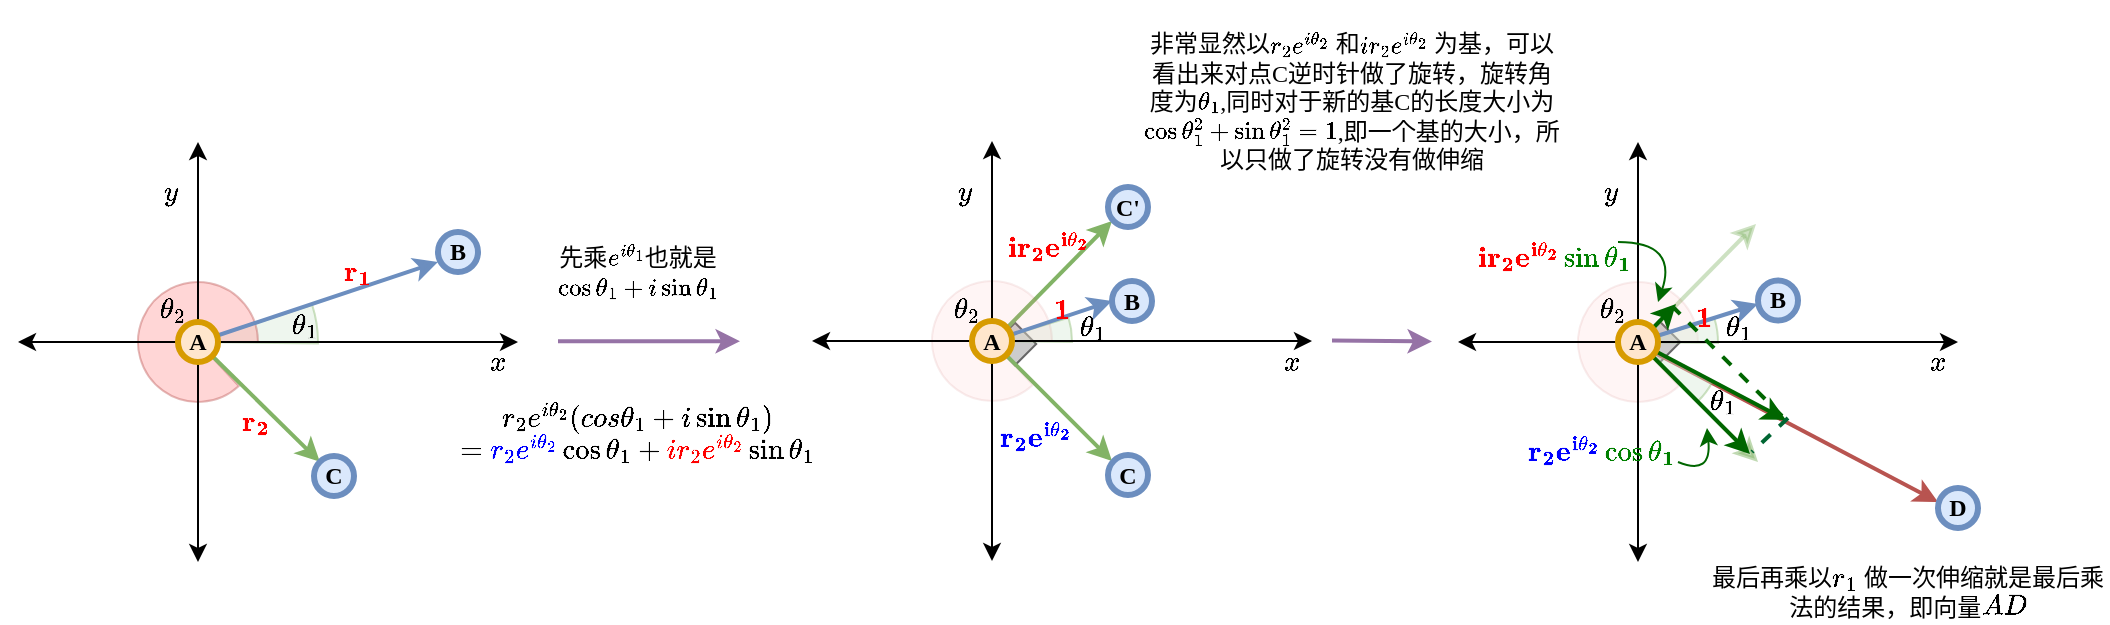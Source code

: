 <mxfile version="26.2.14">
  <diagram name="第 1 页" id="up92wOCgfcbkaHru3PyY">
    <mxGraphModel dx="1603" dy="891" grid="1" gridSize="10" guides="1" tooltips="1" connect="1" arrows="1" fold="1" page="1" pageScale="1" pageWidth="827" pageHeight="1169" math="1" shadow="0">
      <root>
        <mxCell id="0" />
        <mxCell id="1" parent="0" />
        <mxCell id="uKd757oSrtYZT0NXzU0E-183" value="" style="group" vertex="1" connectable="0" parent="1">
          <mxGeometry x="20" y="20" width="1045" height="300" as="geometry" />
        </mxCell>
        <mxCell id="uKd757oSrtYZT0NXzU0E-33" value="" style="endArrow=classic;html=1;rounded=0;strokeWidth=2;fillColor=#e1d5e7;strokeColor=#9673a6;" edge="1" parent="uKd757oSrtYZT0NXzU0E-183">
          <mxGeometry width="50" height="50" relative="1" as="geometry">
            <mxPoint x="270" y="159.62" as="sourcePoint" />
            <mxPoint x="361" y="159.62" as="targetPoint" />
          </mxGeometry>
        </mxCell>
        <mxCell id="uKd757oSrtYZT0NXzU0E-35" value="先乘\(e^{i\theta_1}\)也就是\(\cos\theta_1+i\sin\theta_1\)" style="text;html=1;align=center;verticalAlign=middle;whiteSpace=wrap;rounded=0;fontFamily=宋体;" vertex="1" parent="uKd757oSrtYZT0NXzU0E-183">
          <mxGeometry x="280" y="110" width="60" height="30" as="geometry" />
        </mxCell>
        <mxCell id="uKd757oSrtYZT0NXzU0E-50" value="\(r_2e^{i\theta_2}(cos\theta_1+i\sin\theta_1)\)&lt;div&gt;\(=\textcolor{blue}{r_2e^{i\theta_2}}\cos\theta_1+\textcolor{red}{ir_2e^{i\theta_2}}\sin\theta_1\)&lt;/div&gt;" style="text;html=1;align=center;verticalAlign=middle;whiteSpace=wrap;rounded=0;" vertex="1" parent="uKd757oSrtYZT0NXzU0E-183">
          <mxGeometry x="230" y="180" width="160" height="50" as="geometry" />
        </mxCell>
        <mxCell id="uKd757oSrtYZT0NXzU0E-88" value="" style="group" vertex="1" connectable="0" parent="uKd757oSrtYZT0NXzU0E-183">
          <mxGeometry y="60" width="270" height="210" as="geometry" />
        </mxCell>
        <mxCell id="uKd757oSrtYZT0NXzU0E-3" value="\(x\)" style="text;html=1;align=center;verticalAlign=middle;whiteSpace=wrap;rounded=0;" vertex="1" parent="uKd757oSrtYZT0NXzU0E-88">
          <mxGeometry x="210" y="95" width="60" height="30" as="geometry" />
        </mxCell>
        <mxCell id="uKd757oSrtYZT0NXzU0E-71" value="" style="group" vertex="1" connectable="0" parent="uKd757oSrtYZT0NXzU0E-88">
          <mxGeometry width="250" height="210" as="geometry" />
        </mxCell>
        <mxCell id="uKd757oSrtYZT0NXzU0E-53" value="" style="verticalLabelPosition=bottom;verticalAlign=top;html=1;shape=mxgraph.basic.pie;startAngle=0.2;endAngle=0.252;fillColor=#d5e8d4;strokeColor=#82b366;opacity=40;" vertex="1" parent="uKd757oSrtYZT0NXzU0E-71">
          <mxGeometry x="30" y="40" width="120" height="120" as="geometry" />
        </mxCell>
        <mxCell id="uKd757oSrtYZT0NXzU0E-52" value="" style="verticalLabelPosition=bottom;verticalAlign=top;html=1;shape=mxgraph.basic.pie;startAngle=0.381;endAngle=0.25;fillColor=#FF9999;strokeColor=#b85450;gradientColor=none;opacity=40;" vertex="1" parent="uKd757oSrtYZT0NXzU0E-71">
          <mxGeometry x="60" y="70" width="60" height="60" as="geometry" />
        </mxCell>
        <mxCell id="uKd757oSrtYZT0NXzU0E-2" value="" style="endArrow=classic;startArrow=classic;html=1;rounded=0;" edge="1" parent="uKd757oSrtYZT0NXzU0E-71">
          <mxGeometry width="50" height="50" relative="1" as="geometry">
            <mxPoint x="90" y="210" as="sourcePoint" />
            <mxPoint x="90" as="targetPoint" />
          </mxGeometry>
        </mxCell>
        <mxCell id="uKd757oSrtYZT0NXzU0E-1" value="" style="endArrow=classic;startArrow=classic;html=1;rounded=0;" edge="1" parent="uKd757oSrtYZT0NXzU0E-71">
          <mxGeometry width="50" height="50" relative="1" as="geometry">
            <mxPoint y="100" as="sourcePoint" />
            <mxPoint x="250" y="100" as="targetPoint" />
          </mxGeometry>
        </mxCell>
        <mxCell id="PG7lFqkMy5EGhb7JiHeg-11" style="rounded=0;orthogonalLoop=1;jettySize=auto;html=1;fillColor=#dae8fc;strokeColor=#6c8ebf;strokeWidth=2;fontFamily=Times New Roman;fontStyle=1;textShadow=0;" parent="uKd757oSrtYZT0NXzU0E-71" edge="1">
          <mxGeometry relative="1" as="geometry">
            <mxPoint x="90" y="100" as="sourcePoint" />
            <mxPoint x="210" y="60" as="targetPoint" />
          </mxGeometry>
        </mxCell>
        <mxCell id="PG7lFqkMy5EGhb7JiHeg-12" style="rounded=0;orthogonalLoop=1;jettySize=auto;html=1;fillColor=#d5e8d4;strokeColor=#82b366;strokeWidth=2;fontFamily=Times New Roman;fontStyle=1;textShadow=0;entryX=0;entryY=0;entryDx=0;entryDy=0;" parent="uKd757oSrtYZT0NXzU0E-71" target="PG7lFqkMy5EGhb7JiHeg-17" edge="1">
          <mxGeometry relative="1" as="geometry">
            <mxPoint x="90" y="100" as="sourcePoint" />
            <mxPoint x="190" y="160" as="targetPoint" />
          </mxGeometry>
        </mxCell>
        <mxCell id="PG7lFqkMy5EGhb7JiHeg-15" value="A" style="ellipse;whiteSpace=wrap;html=1;aspect=fixed;fillColor=#ffe6cc;strokeColor=#d79b00;strokeWidth=3;fontFamily=Times New Roman;fontStyle=1;textShadow=0;" parent="uKd757oSrtYZT0NXzU0E-71" vertex="1">
          <mxGeometry x="80" y="90" width="20" height="20" as="geometry" />
        </mxCell>
        <mxCell id="PG7lFqkMy5EGhb7JiHeg-17" value="C" style="ellipse;whiteSpace=wrap;html=1;aspect=fixed;fillColor=#dae8fc;strokeColor=#6c8ebf;strokeWidth=3;fontFamily=Times New Roman;fontStyle=1;textShadow=0;" parent="uKd757oSrtYZT0NXzU0E-71" vertex="1">
          <mxGeometry x="148" y="157" width="20" height="20" as="geometry" />
        </mxCell>
        <mxCell id="PG7lFqkMy5EGhb7JiHeg-20" value="B" style="ellipse;whiteSpace=wrap;html=1;aspect=fixed;fillColor=#dae8fc;strokeColor=#6c8ebf;strokeWidth=3;fontFamily=Times New Roman;fontStyle=1" parent="uKd757oSrtYZT0NXzU0E-71" vertex="1">
          <mxGeometry x="210" y="45" width="20" height="20" as="geometry" />
        </mxCell>
        <mxCell id="uKd757oSrtYZT0NXzU0E-4" value="\(y\)" style="text;html=1;align=center;verticalAlign=middle;whiteSpace=wrap;rounded=0;" vertex="1" parent="uKd757oSrtYZT0NXzU0E-71">
          <mxGeometry x="47" y="10" width="60" height="30" as="geometry" />
        </mxCell>
        <mxCell id="uKd757oSrtYZT0NXzU0E-5" value="\(\theta_2\)" style="text;html=1;align=center;verticalAlign=middle;whiteSpace=wrap;rounded=0;" vertex="1" parent="uKd757oSrtYZT0NXzU0E-71">
          <mxGeometry x="67" y="71" width="20" height="26.25" as="geometry" />
        </mxCell>
        <mxCell id="uKd757oSrtYZT0NXzU0E-6" value="\(\theta_1\)" style="text;html=1;align=center;verticalAlign=middle;whiteSpace=wrap;rounded=0;" vertex="1" parent="uKd757oSrtYZT0NXzU0E-71">
          <mxGeometry x="128" y="77" width="30" height="30" as="geometry" />
        </mxCell>
        <mxCell id="uKd757oSrtYZT0NXzU0E-10" value="\(\bf \textcolor{red}{r_1}\)" style="text;html=1;align=center;verticalAlign=middle;whiteSpace=wrap;rounded=0;direction=east;" vertex="1" parent="uKd757oSrtYZT0NXzU0E-71">
          <mxGeometry x="140" y="55" width="60" height="20" as="geometry" />
        </mxCell>
        <mxCell id="uKd757oSrtYZT0NXzU0E-12" value="\(\bf\textcolor{red}{r_2}\)" style="text;html=1;align=center;verticalAlign=middle;whiteSpace=wrap;rounded=0;direction=east;" vertex="1" parent="uKd757oSrtYZT0NXzU0E-71">
          <mxGeometry x="107" y="125" width="23" height="30" as="geometry" />
        </mxCell>
        <mxCell id="uKd757oSrtYZT0NXzU0E-117" value="" style="verticalLabelPosition=bottom;verticalAlign=top;html=1;shape=mxgraph.basic.rect;fillColor2=none;strokeWidth=1;size=20;indent=5;fillColor=#CCCCCC;fontColor=#333333;strokeColor=#666666;rotation=45;container=0;" vertex="1" parent="uKd757oSrtYZT0NXzU0E-183">
          <mxGeometry x="813" y="152.5" width="15" height="15" as="geometry" />
        </mxCell>
        <mxCell id="uKd757oSrtYZT0NXzU0E-181" style="rounded=0;orthogonalLoop=1;jettySize=auto;html=1;fillColor=#f8cecc;strokeColor=#b85450;strokeWidth=2;fontFamily=Times New Roman;fontStyle=1;textShadow=0;exitX=0.5;exitY=0.5;exitDx=0;exitDy=0;exitPerimeter=0;" edge="1" parent="uKd757oSrtYZT0NXzU0E-183">
          <mxGeometry relative="1" as="geometry">
            <mxPoint x="810" y="161" as="sourcePoint" />
            <mxPoint x="960" y="240" as="targetPoint" />
          </mxGeometry>
        </mxCell>
        <mxCell id="uKd757oSrtYZT0NXzU0E-108" value="" style="verticalLabelPosition=bottom;verticalAlign=top;html=1;shape=mxgraph.basic.pie;startAngle=0.203;endAngle=0.252;fillColor=#d5e8d4;strokeColor=#82b366;opacity=40;rotation=45;container=0;" vertex="1" parent="uKd757oSrtYZT0NXzU0E-183">
          <mxGeometry x="772" y="121" width="80" height="80" as="geometry" />
        </mxCell>
        <mxCell id="uKd757oSrtYZT0NXzU0E-119" style="rounded=0;orthogonalLoop=1;jettySize=auto;html=1;fillColor=#d5e8d4;strokeColor=#006600;strokeWidth=2;fontFamily=Times New Roman;fontStyle=1;textShadow=0;exitX=0.5;exitY=0.5;exitDx=0;exitDy=0;exitPerimeter=0;" edge="1" parent="uKd757oSrtYZT0NXzU0E-183" source="uKd757oSrtYZT0NXzU0E-98">
          <mxGeometry relative="1" as="geometry">
            <mxPoint x="810" y="159" as="sourcePoint" />
            <mxPoint x="884" y="199" as="targetPoint" />
          </mxGeometry>
        </mxCell>
        <mxCell id="uKd757oSrtYZT0NXzU0E-90" value="\(x\)" style="text;html=1;align=center;verticalAlign=middle;whiteSpace=wrap;rounded=0;container=0;" vertex="1" parent="uKd757oSrtYZT0NXzU0E-183">
          <mxGeometry x="930" y="155" width="60" height="30" as="geometry" />
        </mxCell>
        <mxCell id="uKd757oSrtYZT0NXzU0E-158" style="rounded=0;orthogonalLoop=1;jettySize=auto;html=1;fillColor=#d5e8d4;strokeColor=#82b366;strokeWidth=2;fontFamily=Times New Roman;fontStyle=1;textShadow=0;opacity=40;" edge="1" parent="uKd757oSrtYZT0NXzU0E-183">
          <mxGeometry relative="1" as="geometry">
            <mxPoint x="810" y="161" as="sourcePoint" />
            <mxPoint x="869" y="101" as="targetPoint" />
          </mxGeometry>
        </mxCell>
        <mxCell id="uKd757oSrtYZT0NXzU0E-93" value="" style="verticalLabelPosition=bottom;verticalAlign=top;html=1;shape=mxgraph.basic.pie;startAngle=0.381;endAngle=0.25;fillColor=#FF9999;strokeColor=#b85450;gradientColor=none;opacity=10;container=0;" vertex="1" parent="uKd757oSrtYZT0NXzU0E-183">
          <mxGeometry x="780" y="130" width="60" height="60" as="geometry" />
        </mxCell>
        <mxCell id="uKd757oSrtYZT0NXzU0E-92" value="" style="verticalLabelPosition=bottom;verticalAlign=top;html=1;shape=mxgraph.basic.pie;startAngle=0.203;endAngle=0.252;fillColor=#d5e8d4;strokeColor=#82b366;opacity=40;container=0;" vertex="1" parent="uKd757oSrtYZT0NXzU0E-183">
          <mxGeometry x="770" y="120" width="80" height="80" as="geometry" />
        </mxCell>
        <mxCell id="uKd757oSrtYZT0NXzU0E-94" value="" style="endArrow=classic;startArrow=classic;html=1;rounded=0;" edge="1" parent="uKd757oSrtYZT0NXzU0E-183">
          <mxGeometry width="50" height="50" relative="1" as="geometry">
            <mxPoint x="810" y="270" as="sourcePoint" />
            <mxPoint x="810" y="60" as="targetPoint" />
          </mxGeometry>
        </mxCell>
        <mxCell id="uKd757oSrtYZT0NXzU0E-95" value="" style="endArrow=classic;startArrow=classic;html=1;rounded=0;" edge="1" parent="uKd757oSrtYZT0NXzU0E-183">
          <mxGeometry width="50" height="50" relative="1" as="geometry">
            <mxPoint x="720" y="160" as="sourcePoint" />
            <mxPoint x="970" y="160" as="targetPoint" />
          </mxGeometry>
        </mxCell>
        <mxCell id="uKd757oSrtYZT0NXzU0E-96" style="rounded=0;orthogonalLoop=1;jettySize=auto;html=1;fillColor=#dae8fc;strokeColor=#6c8ebf;strokeWidth=2;fontFamily=Times New Roman;fontStyle=1;textShadow=0;" edge="1" parent="uKd757oSrtYZT0NXzU0E-183">
          <mxGeometry relative="1" as="geometry">
            <mxPoint x="810" y="160" as="sourcePoint" />
            <mxPoint x="870" y="141" as="targetPoint" />
          </mxGeometry>
        </mxCell>
        <mxCell id="uKd757oSrtYZT0NXzU0E-97" style="rounded=0;orthogonalLoop=1;jettySize=auto;html=1;fillColor=#d5e8d4;strokeColor=#82b366;strokeWidth=2;fontFamily=Times New Roman;fontStyle=1;textShadow=0;opacity=50;" edge="1" parent="uKd757oSrtYZT0NXzU0E-183">
          <mxGeometry relative="1" as="geometry">
            <mxPoint x="810" y="160" as="sourcePoint" />
            <mxPoint x="870" y="220" as="targetPoint" />
          </mxGeometry>
        </mxCell>
        <mxCell id="uKd757oSrtYZT0NXzU0E-146" style="rounded=0;orthogonalLoop=1;jettySize=auto;html=1;fillColor=#d5e8d4;strokeColor=#006600;strokeWidth=2;fontFamily=Times New Roman;fontStyle=1;textShadow=0;exitX=0.512;exitY=0.509;exitDx=0;exitDy=0;exitPerimeter=0;" edge="1" parent="uKd757oSrtYZT0NXzU0E-183" source="uKd757oSrtYZT0NXzU0E-93">
          <mxGeometry relative="1" as="geometry">
            <mxPoint x="811" y="160" as="sourcePoint" />
            <mxPoint x="866" y="216" as="targetPoint" />
          </mxGeometry>
        </mxCell>
        <mxCell id="uKd757oSrtYZT0NXzU0E-100" value="B" style="ellipse;whiteSpace=wrap;html=1;aspect=fixed;fillColor=#dae8fc;strokeColor=#6c8ebf;strokeWidth=3;fontFamily=Times New Roman;fontStyle=1;container=0;" vertex="1" parent="uKd757oSrtYZT0NXzU0E-183">
          <mxGeometry x="870" y="129.25" width="20" height="20" as="geometry" />
        </mxCell>
        <mxCell id="uKd757oSrtYZT0NXzU0E-101" value="\(y\)" style="text;html=1;align=center;verticalAlign=middle;whiteSpace=wrap;rounded=0;container=0;" vertex="1" parent="uKd757oSrtYZT0NXzU0E-183">
          <mxGeometry x="767" y="70" width="60" height="30" as="geometry" />
        </mxCell>
        <mxCell id="uKd757oSrtYZT0NXzU0E-102" value="\(\theta_2\)" style="text;html=1;align=center;verticalAlign=middle;whiteSpace=wrap;rounded=0;container=0;" vertex="1" parent="uKd757oSrtYZT0NXzU0E-183">
          <mxGeometry x="787" y="131" width="20" height="26.25" as="geometry" />
        </mxCell>
        <mxCell id="uKd757oSrtYZT0NXzU0E-104" value="\(\bf \textcolor{red}{1}\)" style="text;html=1;align=center;verticalAlign=middle;whiteSpace=wrap;rounded=0;direction=east;container=0;" vertex="1" parent="uKd757oSrtYZT0NXzU0E-183">
          <mxGeometry x="833" y="133.25" width="20" height="30" as="geometry" />
        </mxCell>
        <mxCell id="uKd757oSrtYZT0NXzU0E-105" value="\(\bf\textcolor{blue}{r_2e^{i\theta_2}}\textcolor{green}{\cos\theta_1}\)" style="text;html=1;align=center;verticalAlign=middle;whiteSpace=wrap;rounded=0;direction=east;container=0;" vertex="1" parent="uKd757oSrtYZT0NXzU0E-183">
          <mxGeometry x="780" y="200" width="23" height="27" as="geometry" />
        </mxCell>
        <mxCell id="uKd757oSrtYZT0NXzU0E-110" value="\(\bf\textcolor{red}{i r_2e^{i\theta_2}}\textcolor{green}{\sin\theta_1}\)" style="text;html=1;align=center;verticalAlign=middle;whiteSpace=wrap;rounded=0;direction=east;container=0;" vertex="1" parent="uKd757oSrtYZT0NXzU0E-183">
          <mxGeometry x="757" y="105.25" width="23" height="24" as="geometry" />
        </mxCell>
        <mxCell id="uKd757oSrtYZT0NXzU0E-103" value="\(\theta_1\)" style="text;html=1;align=center;verticalAlign=middle;whiteSpace=wrap;rounded=0;container=0;" vertex="1" parent="uKd757oSrtYZT0NXzU0E-183">
          <mxGeometry x="837" y="176" width="30" height="27" as="geometry" />
        </mxCell>
        <mxCell id="uKd757oSrtYZT0NXzU0E-147" value="" style="endArrow=none;dashed=1;html=1;rounded=0;strokeColor=#006633;strokeWidth=2;" edge="1" parent="uKd757oSrtYZT0NXzU0E-183">
          <mxGeometry width="50" height="50" relative="1" as="geometry">
            <mxPoint x="885" y="198" as="sourcePoint" />
            <mxPoint x="867" y="215" as="targetPoint" />
          </mxGeometry>
        </mxCell>
        <mxCell id="uKd757oSrtYZT0NXzU0E-149" value="" style="endArrow=none;dashed=1;html=1;rounded=0;strokeWidth=2;strokeColor=#006600;" edge="1" parent="uKd757oSrtYZT0NXzU0E-183">
          <mxGeometry width="50" height="50" relative="1" as="geometry">
            <mxPoint x="882" y="197" as="sourcePoint" />
            <mxPoint x="828" y="143" as="targetPoint" />
          </mxGeometry>
        </mxCell>
        <mxCell id="uKd757oSrtYZT0NXzU0E-150" value="\(\theta_1\)" style="text;html=1;align=center;verticalAlign=middle;whiteSpace=wrap;rounded=0;container=0;" vertex="1" parent="uKd757oSrtYZT0NXzU0E-183">
          <mxGeometry x="845" y="137.5" width="30" height="30" as="geometry" />
        </mxCell>
        <mxCell id="uKd757oSrtYZT0NXzU0E-155" style="rounded=0;orthogonalLoop=1;jettySize=auto;html=1;fillColor=#d5e8d4;strokeColor=#006600;strokeWidth=2;fontFamily=Times New Roman;fontStyle=1;textShadow=0;" edge="1" parent="uKd757oSrtYZT0NXzU0E-183">
          <mxGeometry relative="1" as="geometry">
            <mxPoint x="810" y="161" as="sourcePoint" />
            <mxPoint x="829" y="141" as="targetPoint" />
          </mxGeometry>
        </mxCell>
        <mxCell id="uKd757oSrtYZT0NXzU0E-98" value="A" style="ellipse;whiteSpace=wrap;html=1;aspect=fixed;fillColor=#ffe6cc;strokeColor=#d79b00;strokeWidth=3;fontFamily=Times New Roman;fontStyle=1;textShadow=0;container=0;" vertex="1" parent="uKd757oSrtYZT0NXzU0E-183">
          <mxGeometry x="800" y="150" width="20" height="20" as="geometry" />
        </mxCell>
        <mxCell id="uKd757oSrtYZT0NXzU0E-172" value="" style="curved=1;endArrow=classic;html=1;rounded=0;strokeColor=#006600;entryX=0.25;entryY=1;entryDx=0;entryDy=0;" edge="1" parent="uKd757oSrtYZT0NXzU0E-183" target="uKd757oSrtYZT0NXzU0E-103">
          <mxGeometry width="50" height="50" relative="1" as="geometry">
            <mxPoint x="830" y="220" as="sourcePoint" />
            <mxPoint x="837" y="204" as="targetPoint" />
            <Array as="points">
              <mxPoint x="847" y="227" />
            </Array>
          </mxGeometry>
        </mxCell>
        <mxCell id="uKd757oSrtYZT0NXzU0E-173" value="" style="curved=1;endArrow=classic;html=1;rounded=0;strokeColor=#006600;" edge="1" parent="uKd757oSrtYZT0NXzU0E-183">
          <mxGeometry width="50" height="50" relative="1" as="geometry">
            <mxPoint x="800" y="110" as="sourcePoint" />
            <mxPoint x="820" y="140" as="targetPoint" />
            <Array as="points">
              <mxPoint x="830" y="110" />
            </Array>
          </mxGeometry>
        </mxCell>
        <mxCell id="uKd757oSrtYZT0NXzU0E-125" value="\(x\)" style="text;html=1;align=center;verticalAlign=middle;whiteSpace=wrap;rounded=0;" vertex="1" parent="uKd757oSrtYZT0NXzU0E-183">
          <mxGeometry x="607" y="154.5" width="60" height="30" as="geometry" />
        </mxCell>
        <mxCell id="uKd757oSrtYZT0NXzU0E-126" value="" style="group" vertex="1" connectable="0" parent="uKd757oSrtYZT0NXzU0E-183">
          <mxGeometry x="397" y="59.5" width="250" height="210" as="geometry" />
        </mxCell>
        <mxCell id="uKd757oSrtYZT0NXzU0E-127" value="" style="verticalLabelPosition=bottom;verticalAlign=top;html=1;shape=mxgraph.basic.rect;fillColor2=none;strokeWidth=1;size=20;indent=5;fillColor=#CCCCCC;fontColor=#333333;strokeColor=#666666;rotation=45;" vertex="1" parent="uKd757oSrtYZT0NXzU0E-126">
          <mxGeometry x="94" y="94" width="15" height="15" as="geometry" />
        </mxCell>
        <mxCell id="uKd757oSrtYZT0NXzU0E-128" style="rounded=0;orthogonalLoop=1;jettySize=auto;html=1;fillColor=#d5e8d4;strokeColor=#82b366;strokeWidth=2;fontFamily=Times New Roman;fontStyle=1;textShadow=0;" edge="1" parent="uKd757oSrtYZT0NXzU0E-126">
          <mxGeometry relative="1" as="geometry">
            <mxPoint x="91" y="100" as="sourcePoint" />
            <mxPoint x="150" y="40" as="targetPoint" />
          </mxGeometry>
        </mxCell>
        <mxCell id="uKd757oSrtYZT0NXzU0E-129" value="" style="verticalLabelPosition=bottom;verticalAlign=top;html=1;shape=mxgraph.basic.pie;startAngle=0.203;endAngle=0.252;fillColor=#d5e8d4;strokeColor=#82b366;opacity=40;" vertex="1" parent="uKd757oSrtYZT0NXzU0E-126">
          <mxGeometry x="50" y="60" width="80" height="80" as="geometry" />
        </mxCell>
        <mxCell id="uKd757oSrtYZT0NXzU0E-130" value="" style="verticalLabelPosition=bottom;verticalAlign=top;html=1;shape=mxgraph.basic.pie;startAngle=0.381;endAngle=0.25;fillColor=#FF9999;strokeColor=#b85450;gradientColor=none;opacity=10;" vertex="1" parent="uKd757oSrtYZT0NXzU0E-126">
          <mxGeometry x="60" y="70" width="60" height="60" as="geometry" />
        </mxCell>
        <mxCell id="uKd757oSrtYZT0NXzU0E-131" value="" style="endArrow=classic;startArrow=classic;html=1;rounded=0;" edge="1" parent="uKd757oSrtYZT0NXzU0E-126">
          <mxGeometry width="50" height="50" relative="1" as="geometry">
            <mxPoint x="90" y="210" as="sourcePoint" />
            <mxPoint x="90" as="targetPoint" />
          </mxGeometry>
        </mxCell>
        <mxCell id="uKd757oSrtYZT0NXzU0E-132" value="" style="endArrow=classic;startArrow=classic;html=1;rounded=0;" edge="1" parent="uKd757oSrtYZT0NXzU0E-126">
          <mxGeometry width="50" height="50" relative="1" as="geometry">
            <mxPoint y="100" as="sourcePoint" />
            <mxPoint x="250" y="100" as="targetPoint" />
          </mxGeometry>
        </mxCell>
        <mxCell id="uKd757oSrtYZT0NXzU0E-133" style="rounded=0;orthogonalLoop=1;jettySize=auto;html=1;fillColor=#dae8fc;strokeColor=#6c8ebf;strokeWidth=2;fontFamily=Times New Roman;fontStyle=1;textShadow=0;" edge="1" parent="uKd757oSrtYZT0NXzU0E-126">
          <mxGeometry relative="1" as="geometry">
            <mxPoint x="90" y="100" as="sourcePoint" />
            <mxPoint x="150" y="80" as="targetPoint" />
          </mxGeometry>
        </mxCell>
        <mxCell id="uKd757oSrtYZT0NXzU0E-134" style="rounded=0;orthogonalLoop=1;jettySize=auto;html=1;fillColor=#d5e8d4;strokeColor=#82b366;strokeWidth=2;fontFamily=Times New Roman;fontStyle=1;textShadow=0;" edge="1" parent="uKd757oSrtYZT0NXzU0E-126">
          <mxGeometry relative="1" as="geometry">
            <mxPoint x="90" y="100" as="sourcePoint" />
            <mxPoint x="150" y="160" as="targetPoint" />
          </mxGeometry>
        </mxCell>
        <mxCell id="uKd757oSrtYZT0NXzU0E-136" value="A" style="ellipse;whiteSpace=wrap;html=1;aspect=fixed;fillColor=#ffe6cc;strokeColor=#d79b00;strokeWidth=3;fontFamily=Times New Roman;fontStyle=1;textShadow=0;" vertex="1" parent="uKd757oSrtYZT0NXzU0E-126">
          <mxGeometry x="80" y="90" width="20" height="20" as="geometry" />
        </mxCell>
        <mxCell id="uKd757oSrtYZT0NXzU0E-137" value="C" style="ellipse;whiteSpace=wrap;html=1;aspect=fixed;fillColor=#dae8fc;strokeColor=#6c8ebf;strokeWidth=3;fontFamily=Times New Roman;fontStyle=1;textShadow=0;" vertex="1" parent="uKd757oSrtYZT0NXzU0E-126">
          <mxGeometry x="148" y="157" width="20" height="20" as="geometry" />
        </mxCell>
        <mxCell id="uKd757oSrtYZT0NXzU0E-138" value="B" style="ellipse;whiteSpace=wrap;html=1;aspect=fixed;fillColor=#dae8fc;strokeColor=#6c8ebf;strokeWidth=3;fontFamily=Times New Roman;fontStyle=1" vertex="1" parent="uKd757oSrtYZT0NXzU0E-126">
          <mxGeometry x="150" y="70" width="20" height="20" as="geometry" />
        </mxCell>
        <mxCell id="uKd757oSrtYZT0NXzU0E-139" value="\(y\)" style="text;html=1;align=center;verticalAlign=middle;whiteSpace=wrap;rounded=0;" vertex="1" parent="uKd757oSrtYZT0NXzU0E-126">
          <mxGeometry x="47" y="10" width="60" height="30" as="geometry" />
        </mxCell>
        <mxCell id="uKd757oSrtYZT0NXzU0E-140" value="\(\theta_2\)" style="text;html=1;align=center;verticalAlign=middle;whiteSpace=wrap;rounded=0;" vertex="1" parent="uKd757oSrtYZT0NXzU0E-126">
          <mxGeometry x="67" y="71" width="20" height="26.25" as="geometry" />
        </mxCell>
        <mxCell id="uKd757oSrtYZT0NXzU0E-141" value="\(\bf \textcolor{red}{1}\)" style="text;html=1;align=center;verticalAlign=middle;whiteSpace=wrap;rounded=0;direction=east;" vertex="1" parent="uKd757oSrtYZT0NXzU0E-126">
          <mxGeometry x="115" y="74.12" width="20" height="20" as="geometry" />
        </mxCell>
        <mxCell id="uKd757oSrtYZT0NXzU0E-142" value="\(\bf\textcolor{blue}{r_2e^{i\theta_2}}\)" style="text;html=1;align=center;verticalAlign=middle;whiteSpace=wrap;rounded=0;direction=east;" vertex="1" parent="uKd757oSrtYZT0NXzU0E-126">
          <mxGeometry x="100" y="135" width="23" height="24" as="geometry" />
        </mxCell>
        <mxCell id="uKd757oSrtYZT0NXzU0E-143" value="\(\bf\textcolor{red}{i r_2e^{i\theta_2}}\)" style="text;html=1;align=center;verticalAlign=middle;whiteSpace=wrap;rounded=0;direction=east;" vertex="1" parent="uKd757oSrtYZT0NXzU0E-126">
          <mxGeometry x="107" y="40" width="23" height="24" as="geometry" />
        </mxCell>
        <mxCell id="uKd757oSrtYZT0NXzU0E-144" value="\(\theta_1\)" style="text;html=1;align=center;verticalAlign=middle;whiteSpace=wrap;rounded=0;" vertex="1" parent="uKd757oSrtYZT0NXzU0E-126">
          <mxGeometry x="125" y="78.12" width="30" height="30" as="geometry" />
        </mxCell>
        <mxCell id="uKd757oSrtYZT0NXzU0E-145" value="C&#39;" style="ellipse;whiteSpace=wrap;html=1;aspect=fixed;fillColor=#dae8fc;strokeColor=#6c8ebf;strokeWidth=3;fontFamily=Times New Roman;fontStyle=1;textShadow=0;" vertex="1" parent="uKd757oSrtYZT0NXzU0E-126">
          <mxGeometry x="148" y="23" width="20" height="20" as="geometry" />
        </mxCell>
        <mxCell id="uKd757oSrtYZT0NXzU0E-174" value="" style="endArrow=classic;html=1;rounded=0;strokeWidth=2;fillColor=#e1d5e7;strokeColor=#9673a6;" edge="1" parent="uKd757oSrtYZT0NXzU0E-183">
          <mxGeometry width="50" height="50" relative="1" as="geometry">
            <mxPoint x="657" y="159.31" as="sourcePoint" />
            <mxPoint x="707" y="159.69" as="targetPoint" />
          </mxGeometry>
        </mxCell>
        <mxCell id="uKd757oSrtYZT0NXzU0E-175" value="&lt;font&gt;非常显然以\(r_2e^{i\theta_2}\) 和\(ir_2e^{i\theta_2}\) 为基，可以看出来对点C逆时针做了旋转，旋转角度为\(\theta_1\),同时对于新的基C的长度大小为\(\cos\theta_1^2+\sin\theta_1^2=1\),即一个基的大小，所以只做了旋转没有做伸缩&lt;/font&gt;" style="text;html=1;align=center;verticalAlign=middle;whiteSpace=wrap;rounded=0;fontFamily=宋体;" vertex="1" parent="uKd757oSrtYZT0NXzU0E-183">
          <mxGeometry x="562" width="210" height="79.5" as="geometry" />
        </mxCell>
        <mxCell id="uKd757oSrtYZT0NXzU0E-180" value="最后再乘以\(r_1\) 做一次伸缩就是最后乘法的结果，即向量\(AD\)" style="text;html=1;align=center;verticalAlign=middle;whiteSpace=wrap;rounded=0;" vertex="1" parent="uKd757oSrtYZT0NXzU0E-183">
          <mxGeometry x="845" y="270" width="200" height="30" as="geometry" />
        </mxCell>
        <mxCell id="uKd757oSrtYZT0NXzU0E-182" value="D" style="ellipse;whiteSpace=wrap;html=1;aspect=fixed;fillColor=#dae8fc;strokeColor=#6c8ebf;strokeWidth=3;fontFamily=Times New Roman;fontStyle=1;container=0;" vertex="1" parent="uKd757oSrtYZT0NXzU0E-183">
          <mxGeometry x="960" y="233" width="20" height="20" as="geometry" />
        </mxCell>
      </root>
    </mxGraphModel>
  </diagram>
</mxfile>
